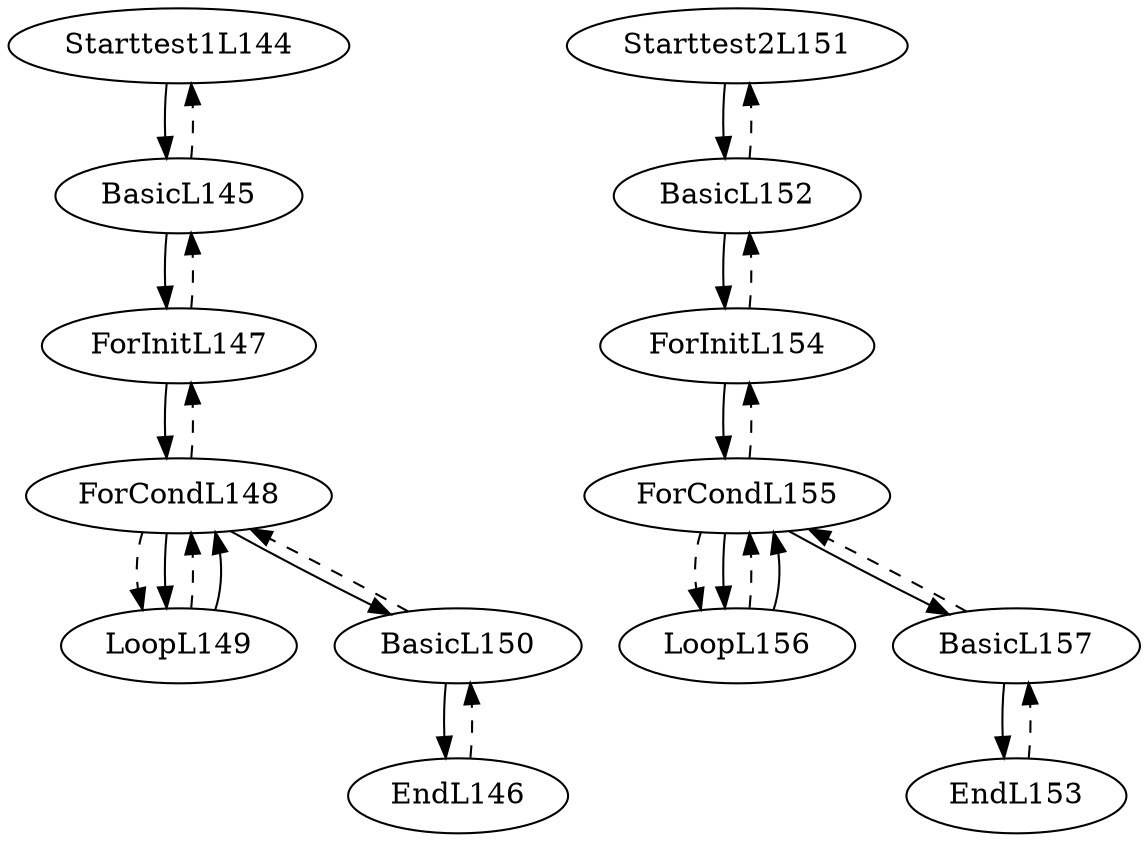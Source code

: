 digraph G {
size ="8.5,11";
Starttest1L144 -> BasicL145
BasicL145 -> Starttest1L144 [style=dashed]
BasicL145 -> ForInitL147
ForInitL147 -> BasicL145 [style=dashed]
ForInitL147 -> ForCondL148
ForCondL148 -> ForInitL147 [style=dashed]
ForCondL148 -> LoopL149 [style=dashed]
ForCondL148 -> LoopL149
LoopL149 -> ForCondL148 [style=dashed]
LoopL149 -> ForCondL148
ForCondL148 -> BasicL150
BasicL150 -> ForCondL148 [style=dashed]
BasicL150 -> EndL146
EndL146 -> BasicL150 [style=dashed]
Starttest2L151 -> BasicL152
BasicL152 -> Starttest2L151 [style=dashed]
BasicL152 -> ForInitL154
ForInitL154 -> BasicL152 [style=dashed]
ForInitL154 -> ForCondL155
ForCondL155 -> ForInitL154 [style=dashed]
ForCondL155 -> LoopL156 [style=dashed]
ForCondL155 -> LoopL156
LoopL156 -> ForCondL155 [style=dashed]
LoopL156 -> ForCondL155
ForCondL155 -> BasicL157
BasicL157 -> ForCondL155 [style=dashed]
BasicL157 -> EndL153
EndL153 -> BasicL157 [style=dashed]
}